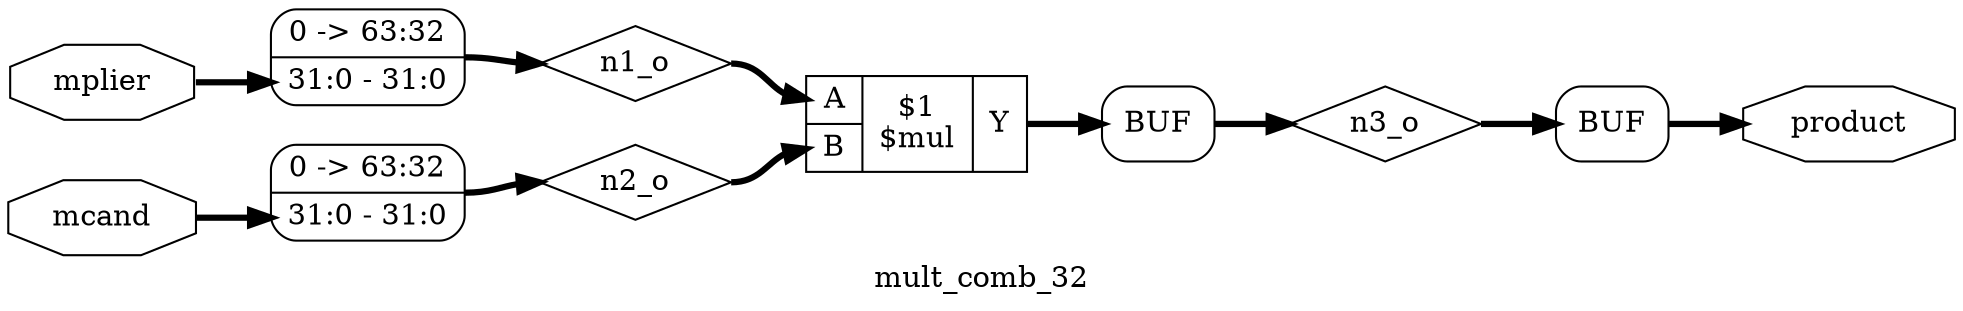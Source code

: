 digraph "mult_comb_32" {
label="mult_comb_32";
rankdir="LR";
remincross=true;
n2 [ shape=diamond, label="n3_o", color="black", fontcolor="black" ];
n3 [ shape=diamond, label="n2_o", color="black", fontcolor="black" ];
n4 [ shape=diamond, label="n1_o", color="black", fontcolor="black" ];
n5 [ shape=octagon, label="product", color="black", fontcolor="black" ];
n6 [ shape=octagon, label="mcand", color="black", fontcolor="black" ];
n7 [ shape=octagon, label="mplier", color="black", fontcolor="black" ];
c11 [ shape=record, label="{{<p8> A|<p9> B}|$1\n$mul|{<p10> Y}}",  ];
x0 [shape=box, style=rounded, label="BUF", ];
x1 [ shape=record, style=rounded, label="0 -&gt; 63:32 |<s0> 31:0 - 31:0 ", color="black", fontcolor="black" ];
x2 [ shape=record, style=rounded, label="0 -&gt; 63:32 |<s0> 31:0 - 31:0 ", color="black", fontcolor="black" ];
x3 [shape=box, style=rounded, label="BUF", ];
c11:p10:e -> x3:w [color="black", fontcolor="black", style="setlinewidth(3)", label=""];
x3:e -> n2:w [color="black", fontcolor="black", style="setlinewidth(3)", label=""];
n2:e -> x0:w [color="black", fontcolor="black", style="setlinewidth(3)", label=""];
x2:e -> n3:w [color="black", fontcolor="black", style="setlinewidth(3)", label=""];
n3:e -> c11:p9:w [color="black", fontcolor="black", style="setlinewidth(3)", label=""];
x1:e -> n4:w [color="black", fontcolor="black", style="setlinewidth(3)", label=""];
n4:e -> c11:p8:w [color="black", fontcolor="black", style="setlinewidth(3)", label=""];
x0:e -> n5:w [color="black", fontcolor="black", style="setlinewidth(3)", label=""];
n6:e -> x2:s0:w [color="black", fontcolor="black", style="setlinewidth(3)", label=""];
n7:e -> x1:s0:w [color="black", fontcolor="black", style="setlinewidth(3)", label=""];
}
